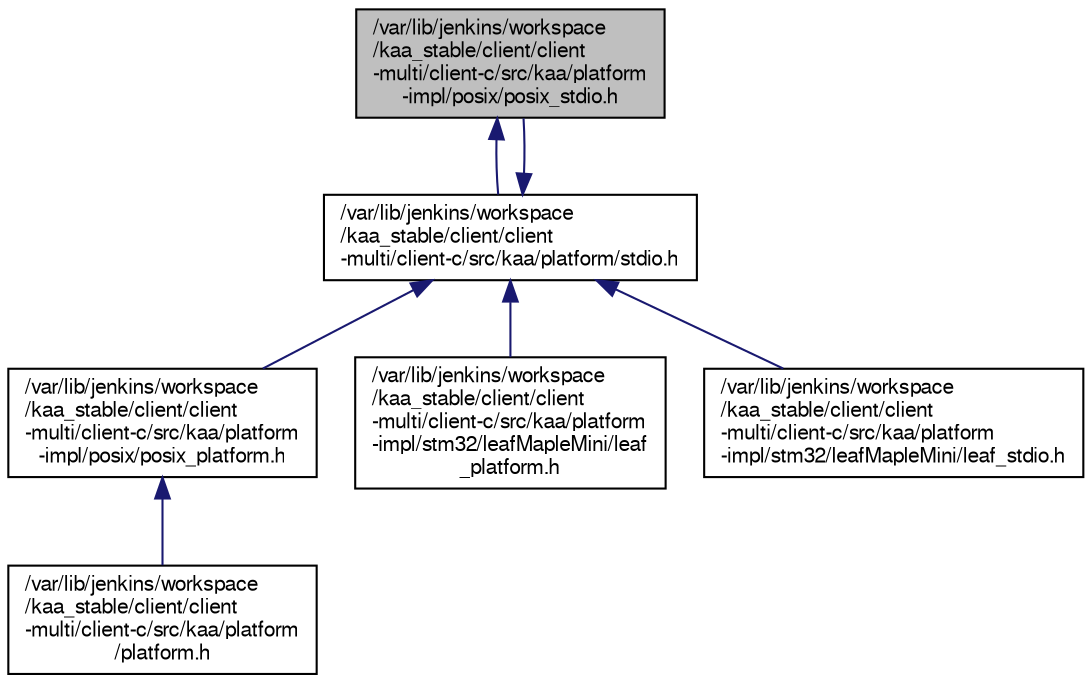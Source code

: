 digraph "/var/lib/jenkins/workspace/kaa_stable/client/client-multi/client-c/src/kaa/platform-impl/posix/posix_stdio.h"
{
  bgcolor="transparent";
  edge [fontname="FreeSans",fontsize="10",labelfontname="FreeSans",labelfontsize="10"];
  node [fontname="FreeSans",fontsize="10",shape=record];
  Node1 [label="/var/lib/jenkins/workspace\l/kaa_stable/client/client\l-multi/client-c/src/kaa/platform\l-impl/posix/posix_stdio.h",height=0.2,width=0.4,color="black", fillcolor="grey75", style="filled" fontcolor="black"];
  Node1 -> Node2 [dir="back",color="midnightblue",fontsize="10",style="solid",fontname="FreeSans"];
  Node2 [label="/var/lib/jenkins/workspace\l/kaa_stable/client/client\l-multi/client-c/src/kaa/platform/stdio.h",height=0.2,width=0.4,color="black",URL="$stdio_8h.html"];
  Node2 -> Node3 [dir="back",color="midnightblue",fontsize="10",style="solid",fontname="FreeSans"];
  Node3 [label="/var/lib/jenkins/workspace\l/kaa_stable/client/client\l-multi/client-c/src/kaa/platform\l-impl/posix/posix_platform.h",height=0.2,width=0.4,color="black",URL="$posix__platform_8h.html"];
  Node3 -> Node4 [dir="back",color="midnightblue",fontsize="10",style="solid",fontname="FreeSans"];
  Node4 [label="/var/lib/jenkins/workspace\l/kaa_stable/client/client\l-multi/client-c/src/kaa/platform\l/platform.h",height=0.2,width=0.4,color="black",URL="$platform_2platform_8h.html"];
  Node2 -> Node1 [dir="back",color="midnightblue",fontsize="10",style="solid",fontname="FreeSans"];
  Node2 -> Node5 [dir="back",color="midnightblue",fontsize="10",style="solid",fontname="FreeSans"];
  Node5 [label="/var/lib/jenkins/workspace\l/kaa_stable/client/client\l-multi/client-c/src/kaa/platform\l-impl/stm32/leafMapleMini/leaf\l_platform.h",height=0.2,width=0.4,color="black",URL="$leaf__platform_8h.html"];
  Node2 -> Node6 [dir="back",color="midnightblue",fontsize="10",style="solid",fontname="FreeSans"];
  Node6 [label="/var/lib/jenkins/workspace\l/kaa_stable/client/client\l-multi/client-c/src/kaa/platform\l-impl/stm32/leafMapleMini/leaf_stdio.h",height=0.2,width=0.4,color="black",URL="$leaf__stdio_8h.html"];
}
